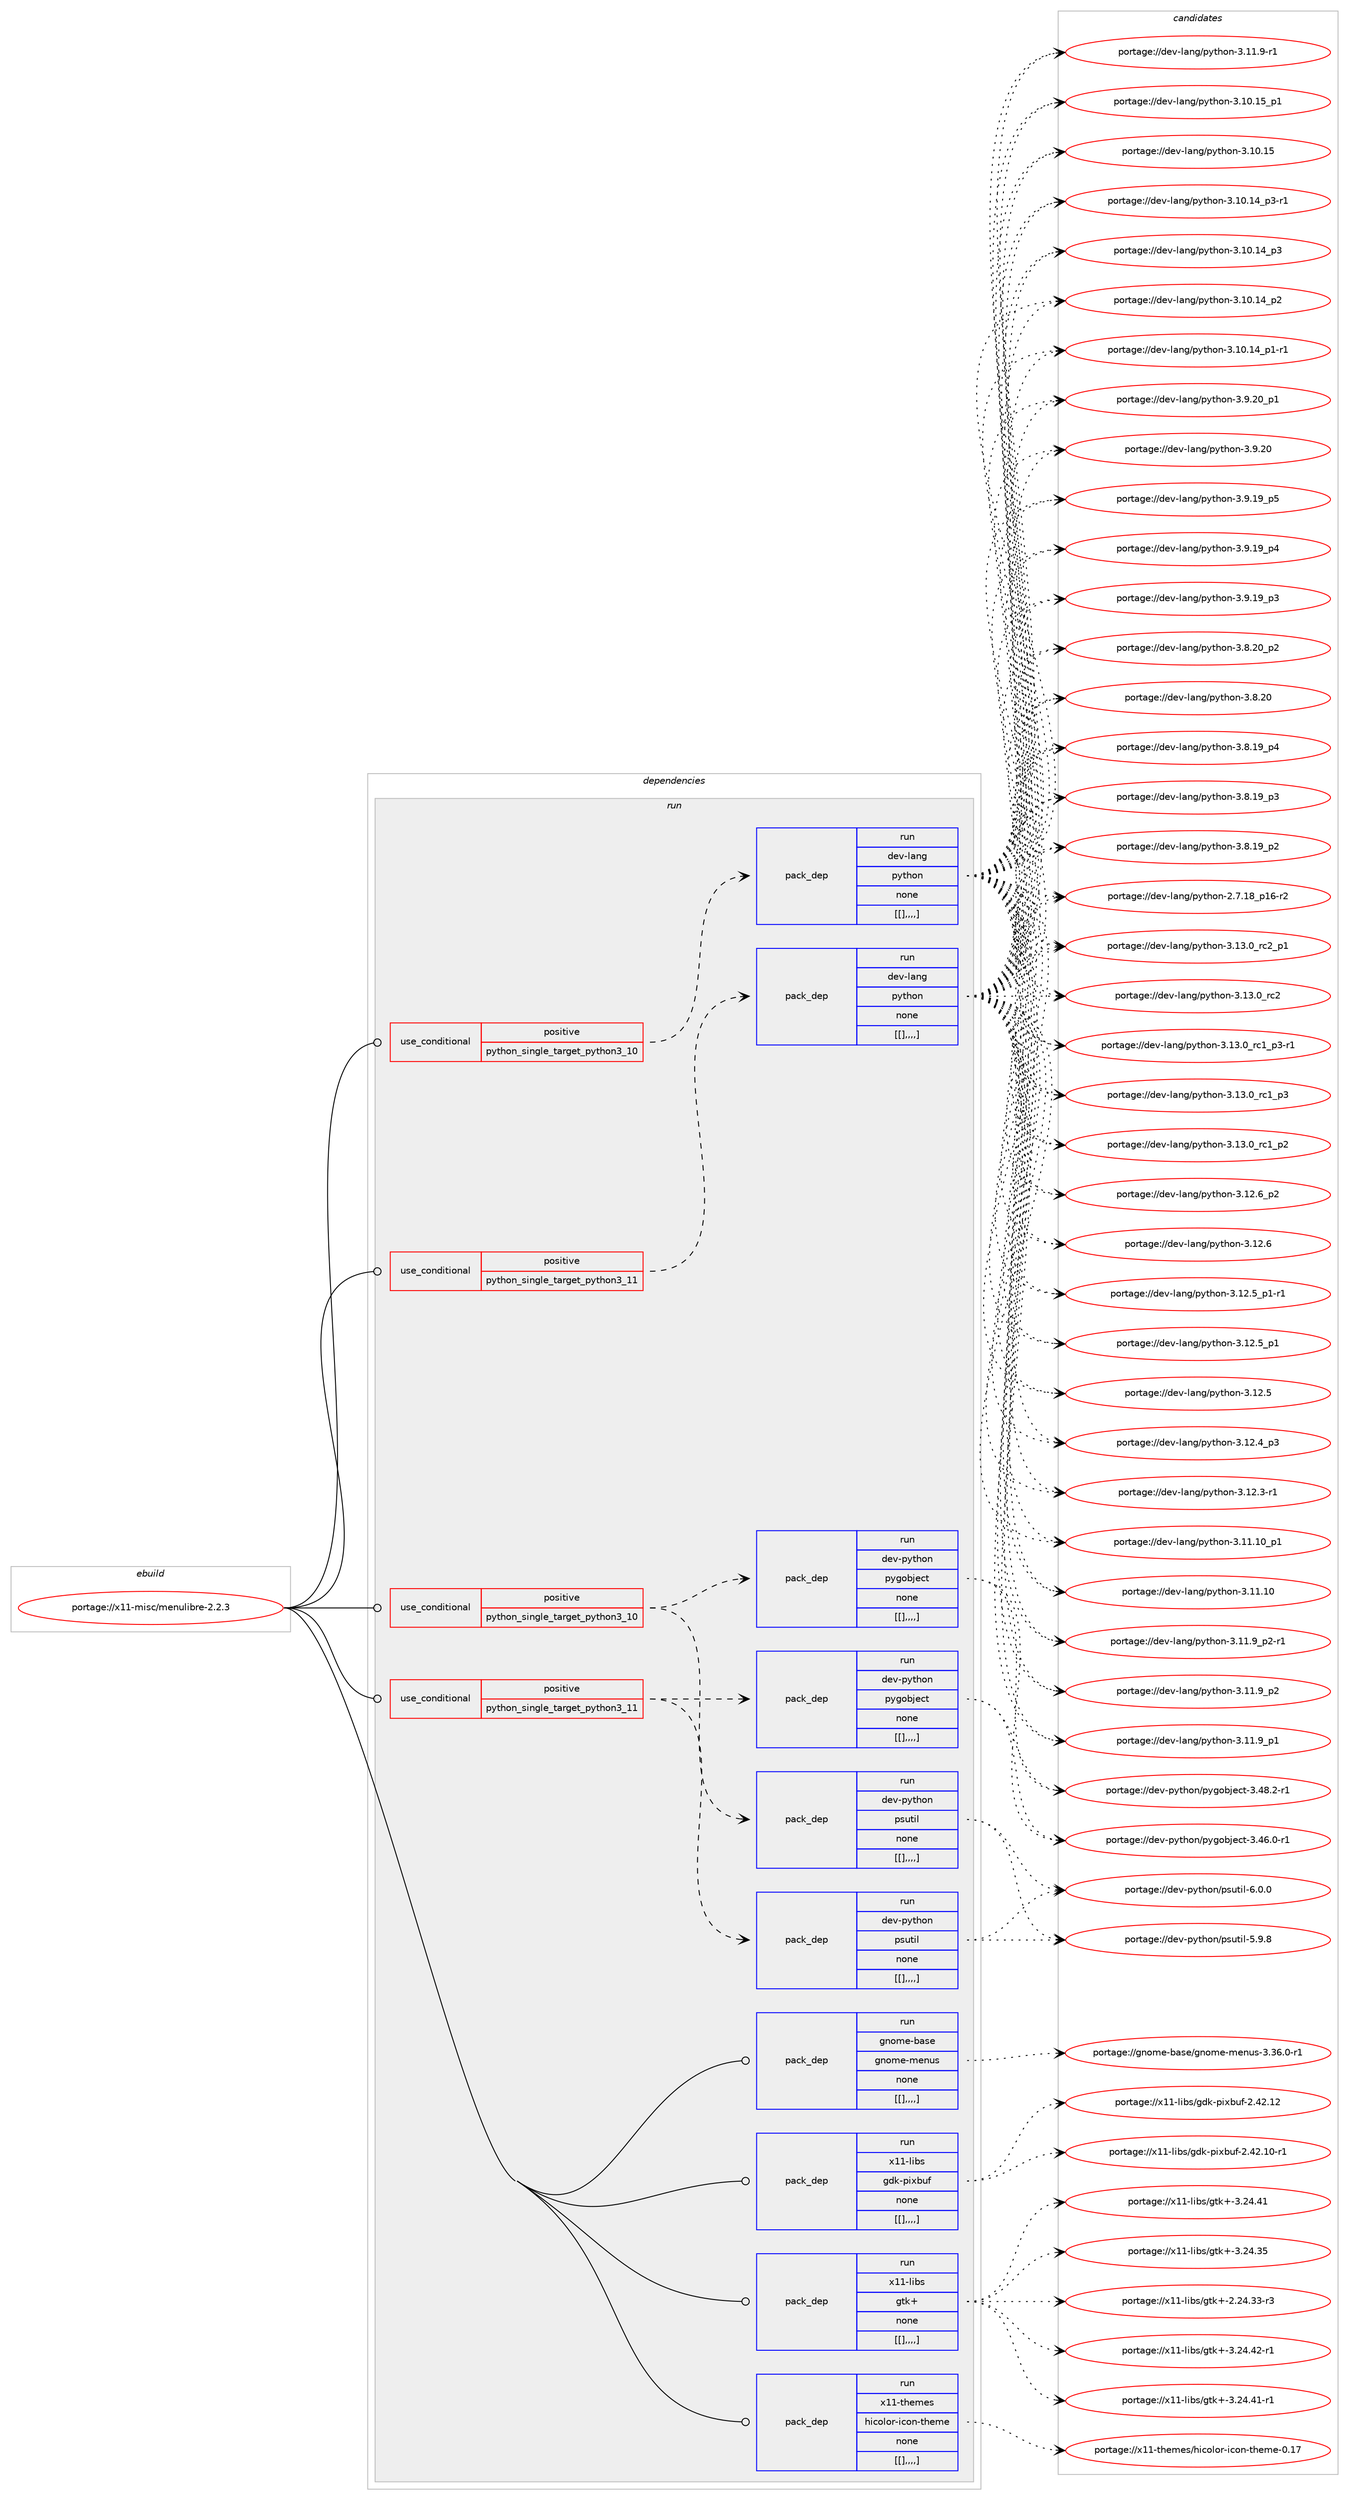 digraph prolog {

# *************
# Graph options
# *************

newrank=true;
concentrate=true;
compound=true;
graph [rankdir=LR,fontname=Helvetica,fontsize=10,ranksep=1.5];#, ranksep=2.5, nodesep=0.2];
edge  [arrowhead=vee];
node  [fontname=Helvetica,fontsize=10];

# **********
# The ebuild
# **********

subgraph cluster_leftcol {
color=gray;
label=<<i>ebuild</i>>;
id [label="portage://x11-misc/menulibre-2.2.3", color=red, width=4, href="../x11-misc/menulibre-2.2.3.svg"];
}

# ****************
# The dependencies
# ****************

subgraph cluster_midcol {
color=gray;
label=<<i>dependencies</i>>;
subgraph cluster_compile {
fillcolor="#eeeeee";
style=filled;
label=<<i>compile</i>>;
}
subgraph cluster_compileandrun {
fillcolor="#eeeeee";
style=filled;
label=<<i>compile and run</i>>;
}
subgraph cluster_run {
fillcolor="#eeeeee";
style=filled;
label=<<i>run</i>>;
subgraph cond127591 {
dependency475087 [label=<<TABLE BORDER="0" CELLBORDER="1" CELLSPACING="0" CELLPADDING="4"><TR><TD ROWSPAN="3" CELLPADDING="10">use_conditional</TD></TR><TR><TD>positive</TD></TR><TR><TD>python_single_target_python3_10</TD></TR></TABLE>>, shape=none, color=red];
subgraph pack344081 {
dependency475088 [label=<<TABLE BORDER="0" CELLBORDER="1" CELLSPACING="0" CELLPADDING="4" WIDTH="220"><TR><TD ROWSPAN="6" CELLPADDING="30">pack_dep</TD></TR><TR><TD WIDTH="110">run</TD></TR><TR><TD>dev-lang</TD></TR><TR><TD>python</TD></TR><TR><TD>none</TD></TR><TR><TD>[[],,,,]</TD></TR></TABLE>>, shape=none, color=blue];
}
dependency475087:e -> dependency475088:w [weight=20,style="dashed",arrowhead="vee"];
}
id:e -> dependency475087:w [weight=20,style="solid",arrowhead="odot"];
subgraph cond127592 {
dependency475089 [label=<<TABLE BORDER="0" CELLBORDER="1" CELLSPACING="0" CELLPADDING="4"><TR><TD ROWSPAN="3" CELLPADDING="10">use_conditional</TD></TR><TR><TD>positive</TD></TR><TR><TD>python_single_target_python3_10</TD></TR></TABLE>>, shape=none, color=red];
subgraph pack344082 {
dependency475090 [label=<<TABLE BORDER="0" CELLBORDER="1" CELLSPACING="0" CELLPADDING="4" WIDTH="220"><TR><TD ROWSPAN="6" CELLPADDING="30">pack_dep</TD></TR><TR><TD WIDTH="110">run</TD></TR><TR><TD>dev-python</TD></TR><TR><TD>psutil</TD></TR><TR><TD>none</TD></TR><TR><TD>[[],,,,]</TD></TR></TABLE>>, shape=none, color=blue];
}
dependency475089:e -> dependency475090:w [weight=20,style="dashed",arrowhead="vee"];
subgraph pack344083 {
dependency475091 [label=<<TABLE BORDER="0" CELLBORDER="1" CELLSPACING="0" CELLPADDING="4" WIDTH="220"><TR><TD ROWSPAN="6" CELLPADDING="30">pack_dep</TD></TR><TR><TD WIDTH="110">run</TD></TR><TR><TD>dev-python</TD></TR><TR><TD>pygobject</TD></TR><TR><TD>none</TD></TR><TR><TD>[[],,,,]</TD></TR></TABLE>>, shape=none, color=blue];
}
dependency475089:e -> dependency475091:w [weight=20,style="dashed",arrowhead="vee"];
}
id:e -> dependency475089:w [weight=20,style="solid",arrowhead="odot"];
subgraph cond127593 {
dependency475092 [label=<<TABLE BORDER="0" CELLBORDER="1" CELLSPACING="0" CELLPADDING="4"><TR><TD ROWSPAN="3" CELLPADDING="10">use_conditional</TD></TR><TR><TD>positive</TD></TR><TR><TD>python_single_target_python3_11</TD></TR></TABLE>>, shape=none, color=red];
subgraph pack344084 {
dependency475093 [label=<<TABLE BORDER="0" CELLBORDER="1" CELLSPACING="0" CELLPADDING="4" WIDTH="220"><TR><TD ROWSPAN="6" CELLPADDING="30">pack_dep</TD></TR><TR><TD WIDTH="110">run</TD></TR><TR><TD>dev-lang</TD></TR><TR><TD>python</TD></TR><TR><TD>none</TD></TR><TR><TD>[[],,,,]</TD></TR></TABLE>>, shape=none, color=blue];
}
dependency475092:e -> dependency475093:w [weight=20,style="dashed",arrowhead="vee"];
}
id:e -> dependency475092:w [weight=20,style="solid",arrowhead="odot"];
subgraph cond127594 {
dependency475094 [label=<<TABLE BORDER="0" CELLBORDER="1" CELLSPACING="0" CELLPADDING="4"><TR><TD ROWSPAN="3" CELLPADDING="10">use_conditional</TD></TR><TR><TD>positive</TD></TR><TR><TD>python_single_target_python3_11</TD></TR></TABLE>>, shape=none, color=red];
subgraph pack344085 {
dependency475095 [label=<<TABLE BORDER="0" CELLBORDER="1" CELLSPACING="0" CELLPADDING="4" WIDTH="220"><TR><TD ROWSPAN="6" CELLPADDING="30">pack_dep</TD></TR><TR><TD WIDTH="110">run</TD></TR><TR><TD>dev-python</TD></TR><TR><TD>psutil</TD></TR><TR><TD>none</TD></TR><TR><TD>[[],,,,]</TD></TR></TABLE>>, shape=none, color=blue];
}
dependency475094:e -> dependency475095:w [weight=20,style="dashed",arrowhead="vee"];
subgraph pack344086 {
dependency475096 [label=<<TABLE BORDER="0" CELLBORDER="1" CELLSPACING="0" CELLPADDING="4" WIDTH="220"><TR><TD ROWSPAN="6" CELLPADDING="30">pack_dep</TD></TR><TR><TD WIDTH="110">run</TD></TR><TR><TD>dev-python</TD></TR><TR><TD>pygobject</TD></TR><TR><TD>none</TD></TR><TR><TD>[[],,,,]</TD></TR></TABLE>>, shape=none, color=blue];
}
dependency475094:e -> dependency475096:w [weight=20,style="dashed",arrowhead="vee"];
}
id:e -> dependency475094:w [weight=20,style="solid",arrowhead="odot"];
subgraph pack344087 {
dependency475097 [label=<<TABLE BORDER="0" CELLBORDER="1" CELLSPACING="0" CELLPADDING="4" WIDTH="220"><TR><TD ROWSPAN="6" CELLPADDING="30">pack_dep</TD></TR><TR><TD WIDTH="110">run</TD></TR><TR><TD>gnome-base</TD></TR><TR><TD>gnome-menus</TD></TR><TR><TD>none</TD></TR><TR><TD>[[],,,,]</TD></TR></TABLE>>, shape=none, color=blue];
}
id:e -> dependency475097:w [weight=20,style="solid",arrowhead="odot"];
subgraph pack344088 {
dependency475098 [label=<<TABLE BORDER="0" CELLBORDER="1" CELLSPACING="0" CELLPADDING="4" WIDTH="220"><TR><TD ROWSPAN="6" CELLPADDING="30">pack_dep</TD></TR><TR><TD WIDTH="110">run</TD></TR><TR><TD>x11-libs</TD></TR><TR><TD>gdk-pixbuf</TD></TR><TR><TD>none</TD></TR><TR><TD>[[],,,,]</TD></TR></TABLE>>, shape=none, color=blue];
}
id:e -> dependency475098:w [weight=20,style="solid",arrowhead="odot"];
subgraph pack344089 {
dependency475099 [label=<<TABLE BORDER="0" CELLBORDER="1" CELLSPACING="0" CELLPADDING="4" WIDTH="220"><TR><TD ROWSPAN="6" CELLPADDING="30">pack_dep</TD></TR><TR><TD WIDTH="110">run</TD></TR><TR><TD>x11-libs</TD></TR><TR><TD>gtk+</TD></TR><TR><TD>none</TD></TR><TR><TD>[[],,,,]</TD></TR></TABLE>>, shape=none, color=blue];
}
id:e -> dependency475099:w [weight=20,style="solid",arrowhead="odot"];
subgraph pack344090 {
dependency475100 [label=<<TABLE BORDER="0" CELLBORDER="1" CELLSPACING="0" CELLPADDING="4" WIDTH="220"><TR><TD ROWSPAN="6" CELLPADDING="30">pack_dep</TD></TR><TR><TD WIDTH="110">run</TD></TR><TR><TD>x11-themes</TD></TR><TR><TD>hicolor-icon-theme</TD></TR><TR><TD>none</TD></TR><TR><TD>[[],,,,]</TD></TR></TABLE>>, shape=none, color=blue];
}
id:e -> dependency475100:w [weight=20,style="solid",arrowhead="odot"];
}
}

# **************
# The candidates
# **************

subgraph cluster_choices {
rank=same;
color=gray;
label=<<i>candidates</i>>;

subgraph choice344081 {
color=black;
nodesep=1;
choice100101118451089711010347112121116104111110455146495146489511499509511249 [label="portage://dev-lang/python-3.13.0_rc2_p1", color=red, width=4,href="../dev-lang/python-3.13.0_rc2_p1.svg"];
choice10010111845108971101034711212111610411111045514649514648951149950 [label="portage://dev-lang/python-3.13.0_rc2", color=red, width=4,href="../dev-lang/python-3.13.0_rc2.svg"];
choice1001011184510897110103471121211161041111104551464951464895114994995112514511449 [label="portage://dev-lang/python-3.13.0_rc1_p3-r1", color=red, width=4,href="../dev-lang/python-3.13.0_rc1_p3-r1.svg"];
choice100101118451089711010347112121116104111110455146495146489511499499511251 [label="portage://dev-lang/python-3.13.0_rc1_p3", color=red, width=4,href="../dev-lang/python-3.13.0_rc1_p3.svg"];
choice100101118451089711010347112121116104111110455146495146489511499499511250 [label="portage://dev-lang/python-3.13.0_rc1_p2", color=red, width=4,href="../dev-lang/python-3.13.0_rc1_p2.svg"];
choice100101118451089711010347112121116104111110455146495046549511250 [label="portage://dev-lang/python-3.12.6_p2", color=red, width=4,href="../dev-lang/python-3.12.6_p2.svg"];
choice10010111845108971101034711212111610411111045514649504654 [label="portage://dev-lang/python-3.12.6", color=red, width=4,href="../dev-lang/python-3.12.6.svg"];
choice1001011184510897110103471121211161041111104551464950465395112494511449 [label="portage://dev-lang/python-3.12.5_p1-r1", color=red, width=4,href="../dev-lang/python-3.12.5_p1-r1.svg"];
choice100101118451089711010347112121116104111110455146495046539511249 [label="portage://dev-lang/python-3.12.5_p1", color=red, width=4,href="../dev-lang/python-3.12.5_p1.svg"];
choice10010111845108971101034711212111610411111045514649504653 [label="portage://dev-lang/python-3.12.5", color=red, width=4,href="../dev-lang/python-3.12.5.svg"];
choice100101118451089711010347112121116104111110455146495046529511251 [label="portage://dev-lang/python-3.12.4_p3", color=red, width=4,href="../dev-lang/python-3.12.4_p3.svg"];
choice100101118451089711010347112121116104111110455146495046514511449 [label="portage://dev-lang/python-3.12.3-r1", color=red, width=4,href="../dev-lang/python-3.12.3-r1.svg"];
choice10010111845108971101034711212111610411111045514649494649489511249 [label="portage://dev-lang/python-3.11.10_p1", color=red, width=4,href="../dev-lang/python-3.11.10_p1.svg"];
choice1001011184510897110103471121211161041111104551464949464948 [label="portage://dev-lang/python-3.11.10", color=red, width=4,href="../dev-lang/python-3.11.10.svg"];
choice1001011184510897110103471121211161041111104551464949465795112504511449 [label="portage://dev-lang/python-3.11.9_p2-r1", color=red, width=4,href="../dev-lang/python-3.11.9_p2-r1.svg"];
choice100101118451089711010347112121116104111110455146494946579511250 [label="portage://dev-lang/python-3.11.9_p2", color=red, width=4,href="../dev-lang/python-3.11.9_p2.svg"];
choice100101118451089711010347112121116104111110455146494946579511249 [label="portage://dev-lang/python-3.11.9_p1", color=red, width=4,href="../dev-lang/python-3.11.9_p1.svg"];
choice100101118451089711010347112121116104111110455146494946574511449 [label="portage://dev-lang/python-3.11.9-r1", color=red, width=4,href="../dev-lang/python-3.11.9-r1.svg"];
choice10010111845108971101034711212111610411111045514649484649539511249 [label="portage://dev-lang/python-3.10.15_p1", color=red, width=4,href="../dev-lang/python-3.10.15_p1.svg"];
choice1001011184510897110103471121211161041111104551464948464953 [label="portage://dev-lang/python-3.10.15", color=red, width=4,href="../dev-lang/python-3.10.15.svg"];
choice100101118451089711010347112121116104111110455146494846495295112514511449 [label="portage://dev-lang/python-3.10.14_p3-r1", color=red, width=4,href="../dev-lang/python-3.10.14_p3-r1.svg"];
choice10010111845108971101034711212111610411111045514649484649529511251 [label="portage://dev-lang/python-3.10.14_p3", color=red, width=4,href="../dev-lang/python-3.10.14_p3.svg"];
choice10010111845108971101034711212111610411111045514649484649529511250 [label="portage://dev-lang/python-3.10.14_p2", color=red, width=4,href="../dev-lang/python-3.10.14_p2.svg"];
choice100101118451089711010347112121116104111110455146494846495295112494511449 [label="portage://dev-lang/python-3.10.14_p1-r1", color=red, width=4,href="../dev-lang/python-3.10.14_p1-r1.svg"];
choice100101118451089711010347112121116104111110455146574650489511249 [label="portage://dev-lang/python-3.9.20_p1", color=red, width=4,href="../dev-lang/python-3.9.20_p1.svg"];
choice10010111845108971101034711212111610411111045514657465048 [label="portage://dev-lang/python-3.9.20", color=red, width=4,href="../dev-lang/python-3.9.20.svg"];
choice100101118451089711010347112121116104111110455146574649579511253 [label="portage://dev-lang/python-3.9.19_p5", color=red, width=4,href="../dev-lang/python-3.9.19_p5.svg"];
choice100101118451089711010347112121116104111110455146574649579511252 [label="portage://dev-lang/python-3.9.19_p4", color=red, width=4,href="../dev-lang/python-3.9.19_p4.svg"];
choice100101118451089711010347112121116104111110455146574649579511251 [label="portage://dev-lang/python-3.9.19_p3", color=red, width=4,href="../dev-lang/python-3.9.19_p3.svg"];
choice100101118451089711010347112121116104111110455146564650489511250 [label="portage://dev-lang/python-3.8.20_p2", color=red, width=4,href="../dev-lang/python-3.8.20_p2.svg"];
choice10010111845108971101034711212111610411111045514656465048 [label="portage://dev-lang/python-3.8.20", color=red, width=4,href="../dev-lang/python-3.8.20.svg"];
choice100101118451089711010347112121116104111110455146564649579511252 [label="portage://dev-lang/python-3.8.19_p4", color=red, width=4,href="../dev-lang/python-3.8.19_p4.svg"];
choice100101118451089711010347112121116104111110455146564649579511251 [label="portage://dev-lang/python-3.8.19_p3", color=red, width=4,href="../dev-lang/python-3.8.19_p3.svg"];
choice100101118451089711010347112121116104111110455146564649579511250 [label="portage://dev-lang/python-3.8.19_p2", color=red, width=4,href="../dev-lang/python-3.8.19_p2.svg"];
choice100101118451089711010347112121116104111110455046554649569511249544511450 [label="portage://dev-lang/python-2.7.18_p16-r2", color=red, width=4,href="../dev-lang/python-2.7.18_p16-r2.svg"];
dependency475088:e -> choice100101118451089711010347112121116104111110455146495146489511499509511249:w [style=dotted,weight="100"];
dependency475088:e -> choice10010111845108971101034711212111610411111045514649514648951149950:w [style=dotted,weight="100"];
dependency475088:e -> choice1001011184510897110103471121211161041111104551464951464895114994995112514511449:w [style=dotted,weight="100"];
dependency475088:e -> choice100101118451089711010347112121116104111110455146495146489511499499511251:w [style=dotted,weight="100"];
dependency475088:e -> choice100101118451089711010347112121116104111110455146495146489511499499511250:w [style=dotted,weight="100"];
dependency475088:e -> choice100101118451089711010347112121116104111110455146495046549511250:w [style=dotted,weight="100"];
dependency475088:e -> choice10010111845108971101034711212111610411111045514649504654:w [style=dotted,weight="100"];
dependency475088:e -> choice1001011184510897110103471121211161041111104551464950465395112494511449:w [style=dotted,weight="100"];
dependency475088:e -> choice100101118451089711010347112121116104111110455146495046539511249:w [style=dotted,weight="100"];
dependency475088:e -> choice10010111845108971101034711212111610411111045514649504653:w [style=dotted,weight="100"];
dependency475088:e -> choice100101118451089711010347112121116104111110455146495046529511251:w [style=dotted,weight="100"];
dependency475088:e -> choice100101118451089711010347112121116104111110455146495046514511449:w [style=dotted,weight="100"];
dependency475088:e -> choice10010111845108971101034711212111610411111045514649494649489511249:w [style=dotted,weight="100"];
dependency475088:e -> choice1001011184510897110103471121211161041111104551464949464948:w [style=dotted,weight="100"];
dependency475088:e -> choice1001011184510897110103471121211161041111104551464949465795112504511449:w [style=dotted,weight="100"];
dependency475088:e -> choice100101118451089711010347112121116104111110455146494946579511250:w [style=dotted,weight="100"];
dependency475088:e -> choice100101118451089711010347112121116104111110455146494946579511249:w [style=dotted,weight="100"];
dependency475088:e -> choice100101118451089711010347112121116104111110455146494946574511449:w [style=dotted,weight="100"];
dependency475088:e -> choice10010111845108971101034711212111610411111045514649484649539511249:w [style=dotted,weight="100"];
dependency475088:e -> choice1001011184510897110103471121211161041111104551464948464953:w [style=dotted,weight="100"];
dependency475088:e -> choice100101118451089711010347112121116104111110455146494846495295112514511449:w [style=dotted,weight="100"];
dependency475088:e -> choice10010111845108971101034711212111610411111045514649484649529511251:w [style=dotted,weight="100"];
dependency475088:e -> choice10010111845108971101034711212111610411111045514649484649529511250:w [style=dotted,weight="100"];
dependency475088:e -> choice100101118451089711010347112121116104111110455146494846495295112494511449:w [style=dotted,weight="100"];
dependency475088:e -> choice100101118451089711010347112121116104111110455146574650489511249:w [style=dotted,weight="100"];
dependency475088:e -> choice10010111845108971101034711212111610411111045514657465048:w [style=dotted,weight="100"];
dependency475088:e -> choice100101118451089711010347112121116104111110455146574649579511253:w [style=dotted,weight="100"];
dependency475088:e -> choice100101118451089711010347112121116104111110455146574649579511252:w [style=dotted,weight="100"];
dependency475088:e -> choice100101118451089711010347112121116104111110455146574649579511251:w [style=dotted,weight="100"];
dependency475088:e -> choice100101118451089711010347112121116104111110455146564650489511250:w [style=dotted,weight="100"];
dependency475088:e -> choice10010111845108971101034711212111610411111045514656465048:w [style=dotted,weight="100"];
dependency475088:e -> choice100101118451089711010347112121116104111110455146564649579511252:w [style=dotted,weight="100"];
dependency475088:e -> choice100101118451089711010347112121116104111110455146564649579511251:w [style=dotted,weight="100"];
dependency475088:e -> choice100101118451089711010347112121116104111110455146564649579511250:w [style=dotted,weight="100"];
dependency475088:e -> choice100101118451089711010347112121116104111110455046554649569511249544511450:w [style=dotted,weight="100"];
}
subgraph choice344082 {
color=black;
nodesep=1;
choice1001011184511212111610411111047112115117116105108455446484648 [label="portage://dev-python/psutil-6.0.0", color=red, width=4,href="../dev-python/psutil-6.0.0.svg"];
choice1001011184511212111610411111047112115117116105108455346574656 [label="portage://dev-python/psutil-5.9.8", color=red, width=4,href="../dev-python/psutil-5.9.8.svg"];
dependency475090:e -> choice1001011184511212111610411111047112115117116105108455446484648:w [style=dotted,weight="100"];
dependency475090:e -> choice1001011184511212111610411111047112115117116105108455346574656:w [style=dotted,weight="100"];
}
subgraph choice344083 {
color=black;
nodesep=1;
choice10010111845112121116104111110471121211031119810610199116455146525646504511449 [label="portage://dev-python/pygobject-3.48.2-r1", color=red, width=4,href="../dev-python/pygobject-3.48.2-r1.svg"];
choice10010111845112121116104111110471121211031119810610199116455146525446484511449 [label="portage://dev-python/pygobject-3.46.0-r1", color=red, width=4,href="../dev-python/pygobject-3.46.0-r1.svg"];
dependency475091:e -> choice10010111845112121116104111110471121211031119810610199116455146525646504511449:w [style=dotted,weight="100"];
dependency475091:e -> choice10010111845112121116104111110471121211031119810610199116455146525446484511449:w [style=dotted,weight="100"];
}
subgraph choice344084 {
color=black;
nodesep=1;
choice100101118451089711010347112121116104111110455146495146489511499509511249 [label="portage://dev-lang/python-3.13.0_rc2_p1", color=red, width=4,href="../dev-lang/python-3.13.0_rc2_p1.svg"];
choice10010111845108971101034711212111610411111045514649514648951149950 [label="portage://dev-lang/python-3.13.0_rc2", color=red, width=4,href="../dev-lang/python-3.13.0_rc2.svg"];
choice1001011184510897110103471121211161041111104551464951464895114994995112514511449 [label="portage://dev-lang/python-3.13.0_rc1_p3-r1", color=red, width=4,href="../dev-lang/python-3.13.0_rc1_p3-r1.svg"];
choice100101118451089711010347112121116104111110455146495146489511499499511251 [label="portage://dev-lang/python-3.13.0_rc1_p3", color=red, width=4,href="../dev-lang/python-3.13.0_rc1_p3.svg"];
choice100101118451089711010347112121116104111110455146495146489511499499511250 [label="portage://dev-lang/python-3.13.0_rc1_p2", color=red, width=4,href="../dev-lang/python-3.13.0_rc1_p2.svg"];
choice100101118451089711010347112121116104111110455146495046549511250 [label="portage://dev-lang/python-3.12.6_p2", color=red, width=4,href="../dev-lang/python-3.12.6_p2.svg"];
choice10010111845108971101034711212111610411111045514649504654 [label="portage://dev-lang/python-3.12.6", color=red, width=4,href="../dev-lang/python-3.12.6.svg"];
choice1001011184510897110103471121211161041111104551464950465395112494511449 [label="portage://dev-lang/python-3.12.5_p1-r1", color=red, width=4,href="../dev-lang/python-3.12.5_p1-r1.svg"];
choice100101118451089711010347112121116104111110455146495046539511249 [label="portage://dev-lang/python-3.12.5_p1", color=red, width=4,href="../dev-lang/python-3.12.5_p1.svg"];
choice10010111845108971101034711212111610411111045514649504653 [label="portage://dev-lang/python-3.12.5", color=red, width=4,href="../dev-lang/python-3.12.5.svg"];
choice100101118451089711010347112121116104111110455146495046529511251 [label="portage://dev-lang/python-3.12.4_p3", color=red, width=4,href="../dev-lang/python-3.12.4_p3.svg"];
choice100101118451089711010347112121116104111110455146495046514511449 [label="portage://dev-lang/python-3.12.3-r1", color=red, width=4,href="../dev-lang/python-3.12.3-r1.svg"];
choice10010111845108971101034711212111610411111045514649494649489511249 [label="portage://dev-lang/python-3.11.10_p1", color=red, width=4,href="../dev-lang/python-3.11.10_p1.svg"];
choice1001011184510897110103471121211161041111104551464949464948 [label="portage://dev-lang/python-3.11.10", color=red, width=4,href="../dev-lang/python-3.11.10.svg"];
choice1001011184510897110103471121211161041111104551464949465795112504511449 [label="portage://dev-lang/python-3.11.9_p2-r1", color=red, width=4,href="../dev-lang/python-3.11.9_p2-r1.svg"];
choice100101118451089711010347112121116104111110455146494946579511250 [label="portage://dev-lang/python-3.11.9_p2", color=red, width=4,href="../dev-lang/python-3.11.9_p2.svg"];
choice100101118451089711010347112121116104111110455146494946579511249 [label="portage://dev-lang/python-3.11.9_p1", color=red, width=4,href="../dev-lang/python-3.11.9_p1.svg"];
choice100101118451089711010347112121116104111110455146494946574511449 [label="portage://dev-lang/python-3.11.9-r1", color=red, width=4,href="../dev-lang/python-3.11.9-r1.svg"];
choice10010111845108971101034711212111610411111045514649484649539511249 [label="portage://dev-lang/python-3.10.15_p1", color=red, width=4,href="../dev-lang/python-3.10.15_p1.svg"];
choice1001011184510897110103471121211161041111104551464948464953 [label="portage://dev-lang/python-3.10.15", color=red, width=4,href="../dev-lang/python-3.10.15.svg"];
choice100101118451089711010347112121116104111110455146494846495295112514511449 [label="portage://dev-lang/python-3.10.14_p3-r1", color=red, width=4,href="../dev-lang/python-3.10.14_p3-r1.svg"];
choice10010111845108971101034711212111610411111045514649484649529511251 [label="portage://dev-lang/python-3.10.14_p3", color=red, width=4,href="../dev-lang/python-3.10.14_p3.svg"];
choice10010111845108971101034711212111610411111045514649484649529511250 [label="portage://dev-lang/python-3.10.14_p2", color=red, width=4,href="../dev-lang/python-3.10.14_p2.svg"];
choice100101118451089711010347112121116104111110455146494846495295112494511449 [label="portage://dev-lang/python-3.10.14_p1-r1", color=red, width=4,href="../dev-lang/python-3.10.14_p1-r1.svg"];
choice100101118451089711010347112121116104111110455146574650489511249 [label="portage://dev-lang/python-3.9.20_p1", color=red, width=4,href="../dev-lang/python-3.9.20_p1.svg"];
choice10010111845108971101034711212111610411111045514657465048 [label="portage://dev-lang/python-3.9.20", color=red, width=4,href="../dev-lang/python-3.9.20.svg"];
choice100101118451089711010347112121116104111110455146574649579511253 [label="portage://dev-lang/python-3.9.19_p5", color=red, width=4,href="../dev-lang/python-3.9.19_p5.svg"];
choice100101118451089711010347112121116104111110455146574649579511252 [label="portage://dev-lang/python-3.9.19_p4", color=red, width=4,href="../dev-lang/python-3.9.19_p4.svg"];
choice100101118451089711010347112121116104111110455146574649579511251 [label="portage://dev-lang/python-3.9.19_p3", color=red, width=4,href="../dev-lang/python-3.9.19_p3.svg"];
choice100101118451089711010347112121116104111110455146564650489511250 [label="portage://dev-lang/python-3.8.20_p2", color=red, width=4,href="../dev-lang/python-3.8.20_p2.svg"];
choice10010111845108971101034711212111610411111045514656465048 [label="portage://dev-lang/python-3.8.20", color=red, width=4,href="../dev-lang/python-3.8.20.svg"];
choice100101118451089711010347112121116104111110455146564649579511252 [label="portage://dev-lang/python-3.8.19_p4", color=red, width=4,href="../dev-lang/python-3.8.19_p4.svg"];
choice100101118451089711010347112121116104111110455146564649579511251 [label="portage://dev-lang/python-3.8.19_p3", color=red, width=4,href="../dev-lang/python-3.8.19_p3.svg"];
choice100101118451089711010347112121116104111110455146564649579511250 [label="portage://dev-lang/python-3.8.19_p2", color=red, width=4,href="../dev-lang/python-3.8.19_p2.svg"];
choice100101118451089711010347112121116104111110455046554649569511249544511450 [label="portage://dev-lang/python-2.7.18_p16-r2", color=red, width=4,href="../dev-lang/python-2.7.18_p16-r2.svg"];
dependency475093:e -> choice100101118451089711010347112121116104111110455146495146489511499509511249:w [style=dotted,weight="100"];
dependency475093:e -> choice10010111845108971101034711212111610411111045514649514648951149950:w [style=dotted,weight="100"];
dependency475093:e -> choice1001011184510897110103471121211161041111104551464951464895114994995112514511449:w [style=dotted,weight="100"];
dependency475093:e -> choice100101118451089711010347112121116104111110455146495146489511499499511251:w [style=dotted,weight="100"];
dependency475093:e -> choice100101118451089711010347112121116104111110455146495146489511499499511250:w [style=dotted,weight="100"];
dependency475093:e -> choice100101118451089711010347112121116104111110455146495046549511250:w [style=dotted,weight="100"];
dependency475093:e -> choice10010111845108971101034711212111610411111045514649504654:w [style=dotted,weight="100"];
dependency475093:e -> choice1001011184510897110103471121211161041111104551464950465395112494511449:w [style=dotted,weight="100"];
dependency475093:e -> choice100101118451089711010347112121116104111110455146495046539511249:w [style=dotted,weight="100"];
dependency475093:e -> choice10010111845108971101034711212111610411111045514649504653:w [style=dotted,weight="100"];
dependency475093:e -> choice100101118451089711010347112121116104111110455146495046529511251:w [style=dotted,weight="100"];
dependency475093:e -> choice100101118451089711010347112121116104111110455146495046514511449:w [style=dotted,weight="100"];
dependency475093:e -> choice10010111845108971101034711212111610411111045514649494649489511249:w [style=dotted,weight="100"];
dependency475093:e -> choice1001011184510897110103471121211161041111104551464949464948:w [style=dotted,weight="100"];
dependency475093:e -> choice1001011184510897110103471121211161041111104551464949465795112504511449:w [style=dotted,weight="100"];
dependency475093:e -> choice100101118451089711010347112121116104111110455146494946579511250:w [style=dotted,weight="100"];
dependency475093:e -> choice100101118451089711010347112121116104111110455146494946579511249:w [style=dotted,weight="100"];
dependency475093:e -> choice100101118451089711010347112121116104111110455146494946574511449:w [style=dotted,weight="100"];
dependency475093:e -> choice10010111845108971101034711212111610411111045514649484649539511249:w [style=dotted,weight="100"];
dependency475093:e -> choice1001011184510897110103471121211161041111104551464948464953:w [style=dotted,weight="100"];
dependency475093:e -> choice100101118451089711010347112121116104111110455146494846495295112514511449:w [style=dotted,weight="100"];
dependency475093:e -> choice10010111845108971101034711212111610411111045514649484649529511251:w [style=dotted,weight="100"];
dependency475093:e -> choice10010111845108971101034711212111610411111045514649484649529511250:w [style=dotted,weight="100"];
dependency475093:e -> choice100101118451089711010347112121116104111110455146494846495295112494511449:w [style=dotted,weight="100"];
dependency475093:e -> choice100101118451089711010347112121116104111110455146574650489511249:w [style=dotted,weight="100"];
dependency475093:e -> choice10010111845108971101034711212111610411111045514657465048:w [style=dotted,weight="100"];
dependency475093:e -> choice100101118451089711010347112121116104111110455146574649579511253:w [style=dotted,weight="100"];
dependency475093:e -> choice100101118451089711010347112121116104111110455146574649579511252:w [style=dotted,weight="100"];
dependency475093:e -> choice100101118451089711010347112121116104111110455146574649579511251:w [style=dotted,weight="100"];
dependency475093:e -> choice100101118451089711010347112121116104111110455146564650489511250:w [style=dotted,weight="100"];
dependency475093:e -> choice10010111845108971101034711212111610411111045514656465048:w [style=dotted,weight="100"];
dependency475093:e -> choice100101118451089711010347112121116104111110455146564649579511252:w [style=dotted,weight="100"];
dependency475093:e -> choice100101118451089711010347112121116104111110455146564649579511251:w [style=dotted,weight="100"];
dependency475093:e -> choice100101118451089711010347112121116104111110455146564649579511250:w [style=dotted,weight="100"];
dependency475093:e -> choice100101118451089711010347112121116104111110455046554649569511249544511450:w [style=dotted,weight="100"];
}
subgraph choice344085 {
color=black;
nodesep=1;
choice1001011184511212111610411111047112115117116105108455446484648 [label="portage://dev-python/psutil-6.0.0", color=red, width=4,href="../dev-python/psutil-6.0.0.svg"];
choice1001011184511212111610411111047112115117116105108455346574656 [label="portage://dev-python/psutil-5.9.8", color=red, width=4,href="../dev-python/psutil-5.9.8.svg"];
dependency475095:e -> choice1001011184511212111610411111047112115117116105108455446484648:w [style=dotted,weight="100"];
dependency475095:e -> choice1001011184511212111610411111047112115117116105108455346574656:w [style=dotted,weight="100"];
}
subgraph choice344086 {
color=black;
nodesep=1;
choice10010111845112121116104111110471121211031119810610199116455146525646504511449 [label="portage://dev-python/pygobject-3.48.2-r1", color=red, width=4,href="../dev-python/pygobject-3.48.2-r1.svg"];
choice10010111845112121116104111110471121211031119810610199116455146525446484511449 [label="portage://dev-python/pygobject-3.46.0-r1", color=red, width=4,href="../dev-python/pygobject-3.46.0-r1.svg"];
dependency475096:e -> choice10010111845112121116104111110471121211031119810610199116455146525646504511449:w [style=dotted,weight="100"];
dependency475096:e -> choice10010111845112121116104111110471121211031119810610199116455146525446484511449:w [style=dotted,weight="100"];
}
subgraph choice344087 {
color=black;
nodesep=1;
choice1031101111091014598971151014710311011110910145109101110117115455146515446484511449 [label="portage://gnome-base/gnome-menus-3.36.0-r1", color=red, width=4,href="../gnome-base/gnome-menus-3.36.0-r1.svg"];
dependency475097:e -> choice1031101111091014598971151014710311011110910145109101110117115455146515446484511449:w [style=dotted,weight="100"];
}
subgraph choice344088 {
color=black;
nodesep=1;
choice120494945108105981154710310010745112105120981171024550465250464950 [label="portage://x11-libs/gdk-pixbuf-2.42.12", color=red, width=4,href="../x11-libs/gdk-pixbuf-2.42.12.svg"];
choice1204949451081059811547103100107451121051209811710245504652504649484511449 [label="portage://x11-libs/gdk-pixbuf-2.42.10-r1", color=red, width=4,href="../x11-libs/gdk-pixbuf-2.42.10-r1.svg"];
dependency475098:e -> choice120494945108105981154710310010745112105120981171024550465250464950:w [style=dotted,weight="100"];
dependency475098:e -> choice1204949451081059811547103100107451121051209811710245504652504649484511449:w [style=dotted,weight="100"];
}
subgraph choice344089 {
color=black;
nodesep=1;
choice12049494510810598115471031161074345514650524652504511449 [label="portage://x11-libs/gtk+-3.24.42-r1", color=red, width=4,href="../x11-libs/gtk+-3.24.42-r1.svg"];
choice12049494510810598115471031161074345514650524652494511449 [label="portage://x11-libs/gtk+-3.24.41-r1", color=red, width=4,href="../x11-libs/gtk+-3.24.41-r1.svg"];
choice1204949451081059811547103116107434551465052465249 [label="portage://x11-libs/gtk+-3.24.41", color=red, width=4,href="../x11-libs/gtk+-3.24.41.svg"];
choice1204949451081059811547103116107434551465052465153 [label="portage://x11-libs/gtk+-3.24.35", color=red, width=4,href="../x11-libs/gtk+-3.24.35.svg"];
choice12049494510810598115471031161074345504650524651514511451 [label="portage://x11-libs/gtk+-2.24.33-r3", color=red, width=4,href="../x11-libs/gtk+-2.24.33-r3.svg"];
dependency475099:e -> choice12049494510810598115471031161074345514650524652504511449:w [style=dotted,weight="100"];
dependency475099:e -> choice12049494510810598115471031161074345514650524652494511449:w [style=dotted,weight="100"];
dependency475099:e -> choice1204949451081059811547103116107434551465052465249:w [style=dotted,weight="100"];
dependency475099:e -> choice1204949451081059811547103116107434551465052465153:w [style=dotted,weight="100"];
dependency475099:e -> choice12049494510810598115471031161074345504650524651514511451:w [style=dotted,weight="100"];
}
subgraph choice344090 {
color=black;
nodesep=1;
choice12049494511610410110910111547104105991111081111144510599111110451161041011091014548464955 [label="portage://x11-themes/hicolor-icon-theme-0.17", color=red, width=4,href="../x11-themes/hicolor-icon-theme-0.17.svg"];
dependency475100:e -> choice12049494511610410110910111547104105991111081111144510599111110451161041011091014548464955:w [style=dotted,weight="100"];
}
}

}
